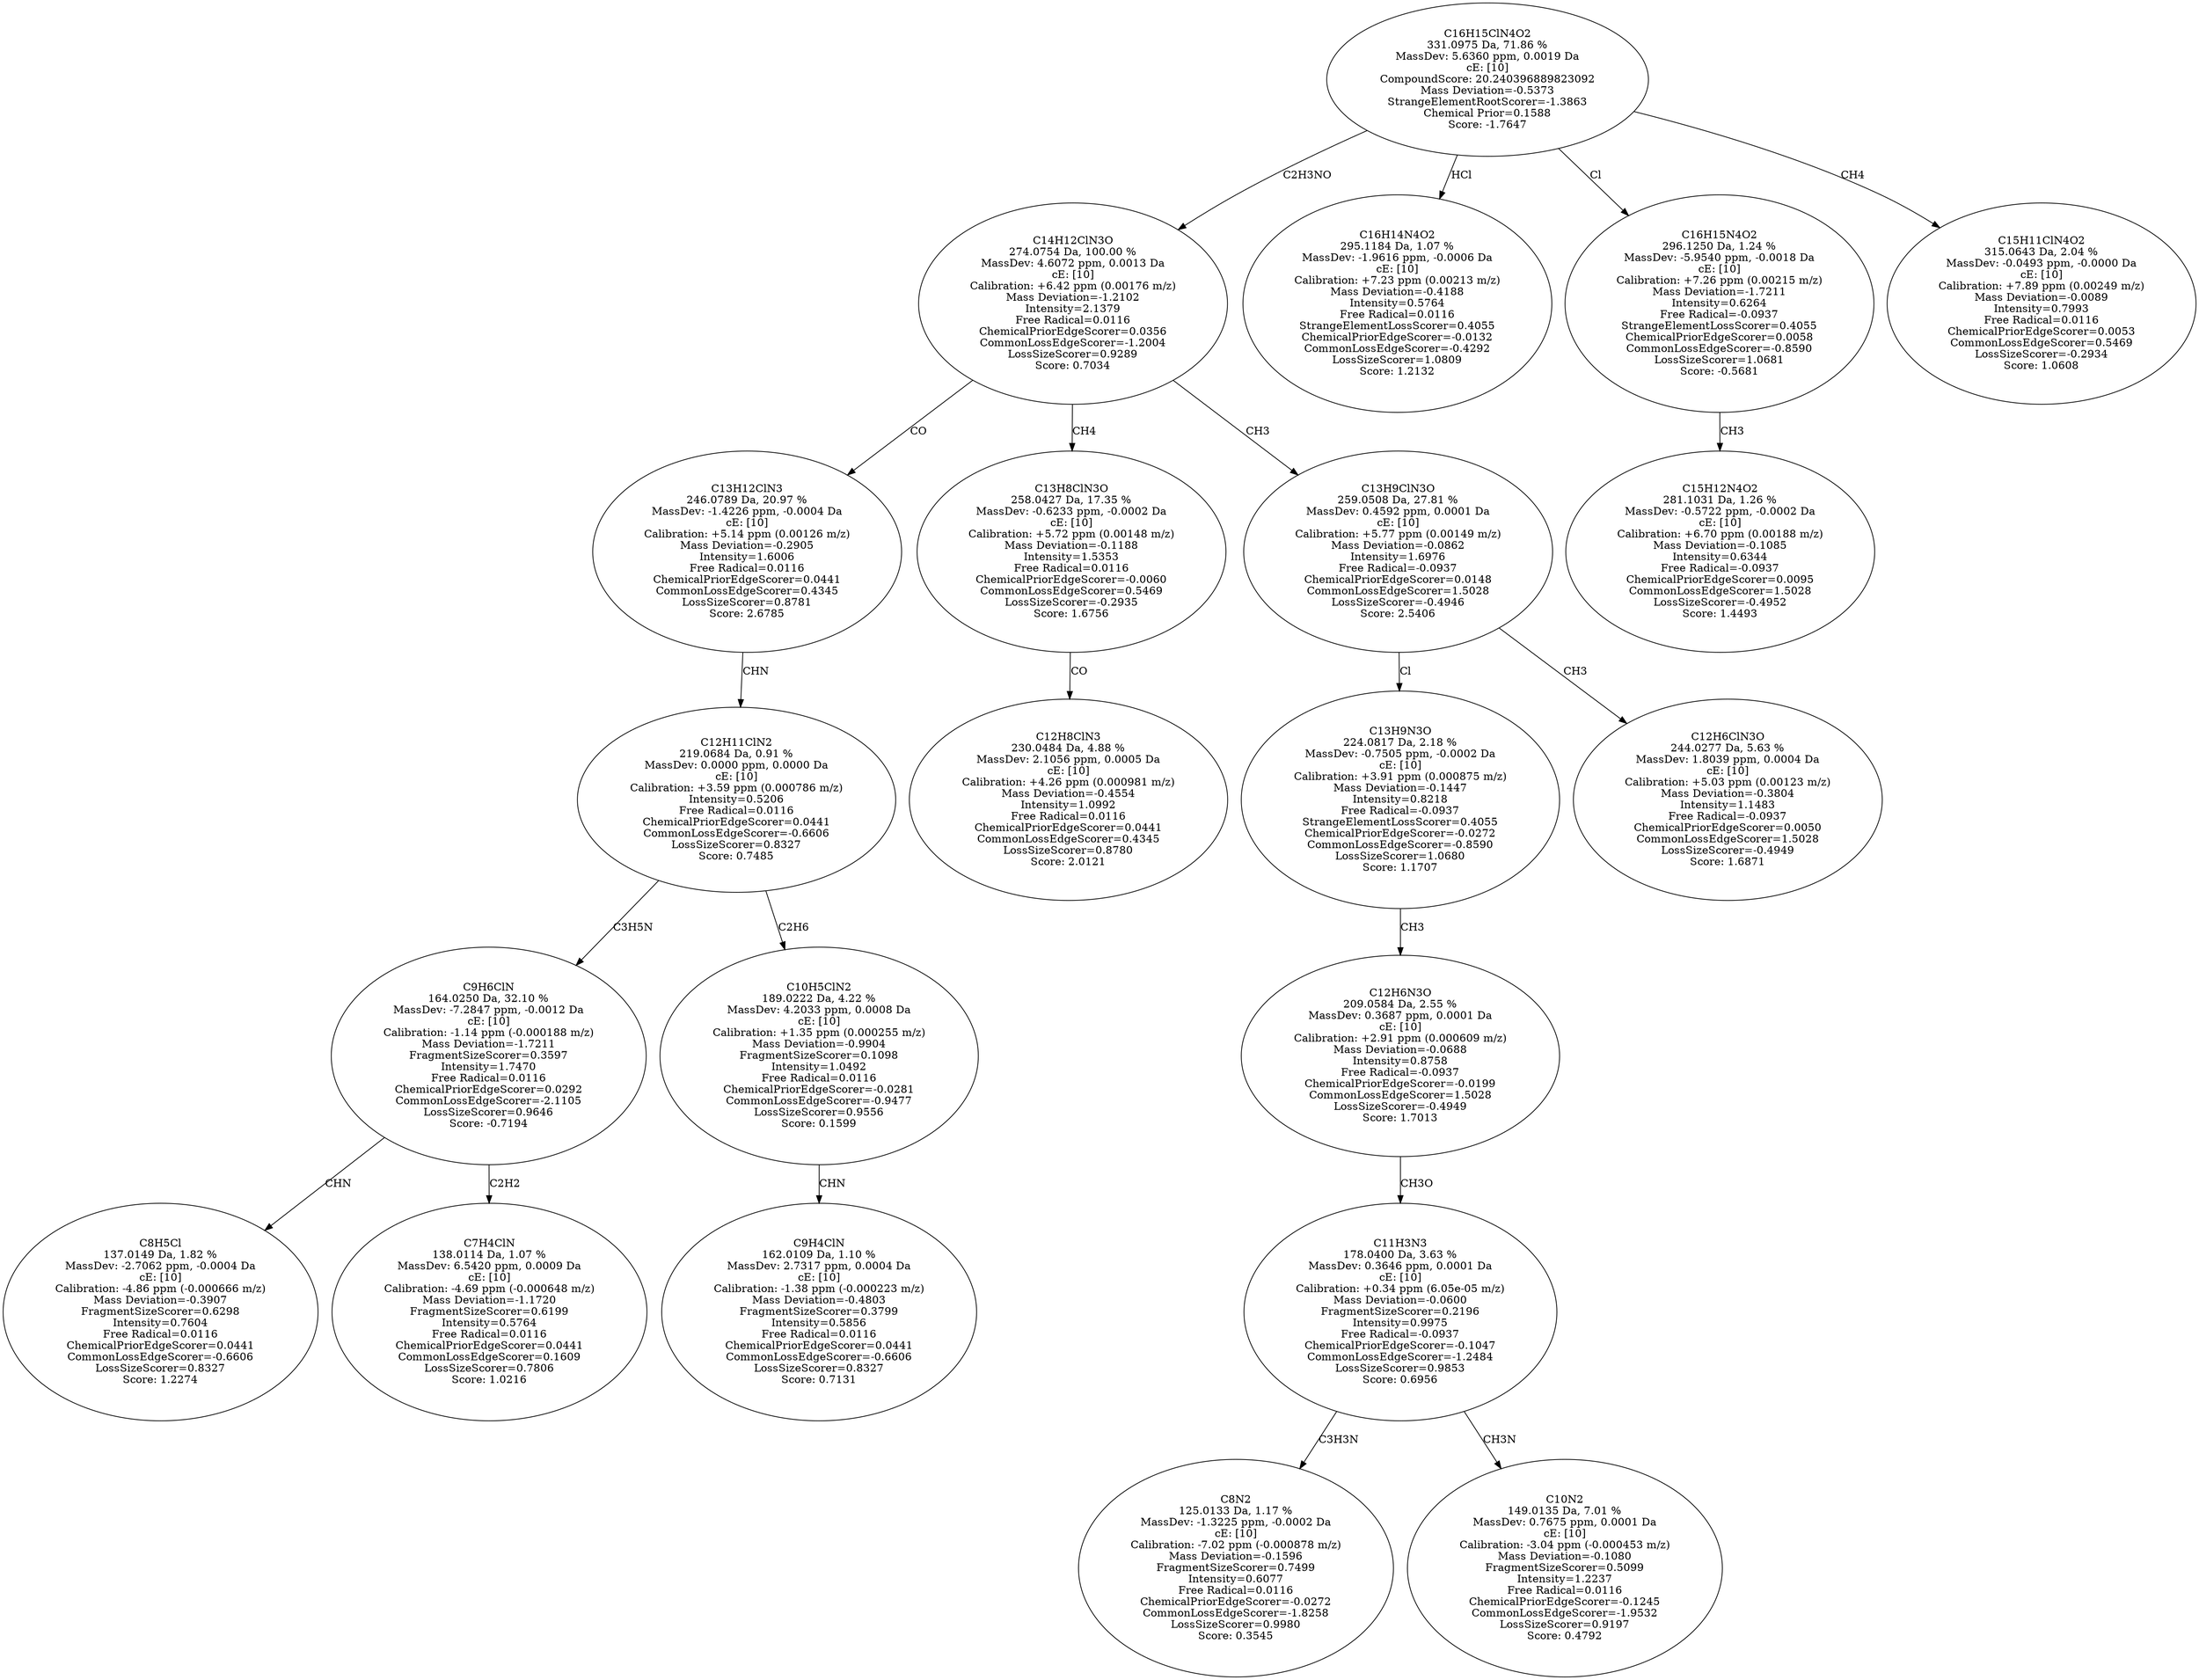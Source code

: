 strict digraph {
v1 [label="C8H5Cl\n137.0149 Da, 1.82 %\nMassDev: -2.7062 ppm, -0.0004 Da\ncE: [10]\nCalibration: -4.86 ppm (-0.000666 m/z)\nMass Deviation=-0.3907\nFragmentSizeScorer=0.6298\nIntensity=0.7604\nFree Radical=0.0116\nChemicalPriorEdgeScorer=0.0441\nCommonLossEdgeScorer=-0.6606\nLossSizeScorer=0.8327\nScore: 1.2274"];
v2 [label="C7H4ClN\n138.0114 Da, 1.07 %\nMassDev: 6.5420 ppm, 0.0009 Da\ncE: [10]\nCalibration: -4.69 ppm (-0.000648 m/z)\nMass Deviation=-1.1720\nFragmentSizeScorer=0.6199\nIntensity=0.5764\nFree Radical=0.0116\nChemicalPriorEdgeScorer=0.0441\nCommonLossEdgeScorer=0.1609\nLossSizeScorer=0.7806\nScore: 1.0216"];
v3 [label="C9H6ClN\n164.0250 Da, 32.10 %\nMassDev: -7.2847 ppm, -0.0012 Da\ncE: [10]\nCalibration: -1.14 ppm (-0.000188 m/z)\nMass Deviation=-1.7211\nFragmentSizeScorer=0.3597\nIntensity=1.7470\nFree Radical=0.0116\nChemicalPriorEdgeScorer=0.0292\nCommonLossEdgeScorer=-2.1105\nLossSizeScorer=0.9646\nScore: -0.7194"];
v4 [label="C9H4ClN\n162.0109 Da, 1.10 %\nMassDev: 2.7317 ppm, 0.0004 Da\ncE: [10]\nCalibration: -1.38 ppm (-0.000223 m/z)\nMass Deviation=-0.4803\nFragmentSizeScorer=0.3799\nIntensity=0.5856\nFree Radical=0.0116\nChemicalPriorEdgeScorer=0.0441\nCommonLossEdgeScorer=-0.6606\nLossSizeScorer=0.8327\nScore: 0.7131"];
v5 [label="C10H5ClN2\n189.0222 Da, 4.22 %\nMassDev: 4.2033 ppm, 0.0008 Da\ncE: [10]\nCalibration: +1.35 ppm (0.000255 m/z)\nMass Deviation=-0.9904\nFragmentSizeScorer=0.1098\nIntensity=1.0492\nFree Radical=0.0116\nChemicalPriorEdgeScorer=-0.0281\nCommonLossEdgeScorer=-0.9477\nLossSizeScorer=0.9556\nScore: 0.1599"];
v6 [label="C12H11ClN2\n219.0684 Da, 0.91 %\nMassDev: 0.0000 ppm, 0.0000 Da\ncE: [10]\nCalibration: +3.59 ppm (0.000786 m/z)\nIntensity=0.5206\nFree Radical=0.0116\nChemicalPriorEdgeScorer=0.0441\nCommonLossEdgeScorer=-0.6606\nLossSizeScorer=0.8327\nScore: 0.7485"];
v7 [label="C13H12ClN3\n246.0789 Da, 20.97 %\nMassDev: -1.4226 ppm, -0.0004 Da\ncE: [10]\nCalibration: +5.14 ppm (0.00126 m/z)\nMass Deviation=-0.2905\nIntensity=1.6006\nFree Radical=0.0116\nChemicalPriorEdgeScorer=0.0441\nCommonLossEdgeScorer=0.4345\nLossSizeScorer=0.8781\nScore: 2.6785"];
v8 [label="C12H8ClN3\n230.0484 Da, 4.88 %\nMassDev: 2.1056 ppm, 0.0005 Da\ncE: [10]\nCalibration: +4.26 ppm (0.000981 m/z)\nMass Deviation=-0.4554\nIntensity=1.0992\nFree Radical=0.0116\nChemicalPriorEdgeScorer=0.0441\nCommonLossEdgeScorer=0.4345\nLossSizeScorer=0.8780\nScore: 2.0121"];
v9 [label="C13H8ClN3O\n258.0427 Da, 17.35 %\nMassDev: -0.6233 ppm, -0.0002 Da\ncE: [10]\nCalibration: +5.72 ppm (0.00148 m/z)\nMass Deviation=-0.1188\nIntensity=1.5353\nFree Radical=0.0116\nChemicalPriorEdgeScorer=-0.0060\nCommonLossEdgeScorer=0.5469\nLossSizeScorer=-0.2935\nScore: 1.6756"];
v10 [label="C8N2\n125.0133 Da, 1.17 %\nMassDev: -1.3225 ppm, -0.0002 Da\ncE: [10]\nCalibration: -7.02 ppm (-0.000878 m/z)\nMass Deviation=-0.1596\nFragmentSizeScorer=0.7499\nIntensity=0.6077\nFree Radical=0.0116\nChemicalPriorEdgeScorer=-0.0272\nCommonLossEdgeScorer=-1.8258\nLossSizeScorer=0.9980\nScore: 0.3545"];
v11 [label="C10N2\n149.0135 Da, 7.01 %\nMassDev: 0.7675 ppm, 0.0001 Da\ncE: [10]\nCalibration: -3.04 ppm (-0.000453 m/z)\nMass Deviation=-0.1080\nFragmentSizeScorer=0.5099\nIntensity=1.2237\nFree Radical=0.0116\nChemicalPriorEdgeScorer=-0.1245\nCommonLossEdgeScorer=-1.9532\nLossSizeScorer=0.9197\nScore: 0.4792"];
v12 [label="C11H3N3\n178.0400 Da, 3.63 %\nMassDev: 0.3646 ppm, 0.0001 Da\ncE: [10]\nCalibration: +0.34 ppm (6.05e-05 m/z)\nMass Deviation=-0.0600\nFragmentSizeScorer=0.2196\nIntensity=0.9975\nFree Radical=-0.0937\nChemicalPriorEdgeScorer=-0.1047\nCommonLossEdgeScorer=-1.2484\nLossSizeScorer=0.9853\nScore: 0.6956"];
v13 [label="C12H6N3O\n209.0584 Da, 2.55 %\nMassDev: 0.3687 ppm, 0.0001 Da\ncE: [10]\nCalibration: +2.91 ppm (0.000609 m/z)\nMass Deviation=-0.0688\nIntensity=0.8758\nFree Radical=-0.0937\nChemicalPriorEdgeScorer=-0.0199\nCommonLossEdgeScorer=1.5028\nLossSizeScorer=-0.4949\nScore: 1.7013"];
v14 [label="C13H9N3O\n224.0817 Da, 2.18 %\nMassDev: -0.7505 ppm, -0.0002 Da\ncE: [10]\nCalibration: +3.91 ppm (0.000875 m/z)\nMass Deviation=-0.1447\nIntensity=0.8218\nFree Radical=-0.0937\nStrangeElementLossScorer=0.4055\nChemicalPriorEdgeScorer=-0.0272\nCommonLossEdgeScorer=-0.8590\nLossSizeScorer=1.0680\nScore: 1.1707"];
v15 [label="C12H6ClN3O\n244.0277 Da, 5.63 %\nMassDev: 1.8039 ppm, 0.0004 Da\ncE: [10]\nCalibration: +5.03 ppm (0.00123 m/z)\nMass Deviation=-0.3804\nIntensity=1.1483\nFree Radical=-0.0937\nChemicalPriorEdgeScorer=0.0050\nCommonLossEdgeScorer=1.5028\nLossSizeScorer=-0.4949\nScore: 1.6871"];
v16 [label="C13H9ClN3O\n259.0508 Da, 27.81 %\nMassDev: 0.4592 ppm, 0.0001 Da\ncE: [10]\nCalibration: +5.77 ppm (0.00149 m/z)\nMass Deviation=-0.0862\nIntensity=1.6976\nFree Radical=-0.0937\nChemicalPriorEdgeScorer=0.0148\nCommonLossEdgeScorer=1.5028\nLossSizeScorer=-0.4946\nScore: 2.5406"];
v17 [label="C14H12ClN3O\n274.0754 Da, 100.00 %\nMassDev: 4.6072 ppm, 0.0013 Da\ncE: [10]\nCalibration: +6.42 ppm (0.00176 m/z)\nMass Deviation=-1.2102\nIntensity=2.1379\nFree Radical=0.0116\nChemicalPriorEdgeScorer=0.0356\nCommonLossEdgeScorer=-1.2004\nLossSizeScorer=0.9289\nScore: 0.7034"];
v18 [label="C16H14N4O2\n295.1184 Da, 1.07 %\nMassDev: -1.9616 ppm, -0.0006 Da\ncE: [10]\nCalibration: +7.23 ppm (0.00213 m/z)\nMass Deviation=-0.4188\nIntensity=0.5764\nFree Radical=0.0116\nStrangeElementLossScorer=0.4055\nChemicalPriorEdgeScorer=-0.0132\nCommonLossEdgeScorer=-0.4292\nLossSizeScorer=1.0809\nScore: 1.2132"];
v19 [label="C15H12N4O2\n281.1031 Da, 1.26 %\nMassDev: -0.5722 ppm, -0.0002 Da\ncE: [10]\nCalibration: +6.70 ppm (0.00188 m/z)\nMass Deviation=-0.1085\nIntensity=0.6344\nFree Radical=-0.0937\nChemicalPriorEdgeScorer=0.0095\nCommonLossEdgeScorer=1.5028\nLossSizeScorer=-0.4952\nScore: 1.4493"];
v20 [label="C16H15N4O2\n296.1250 Da, 1.24 %\nMassDev: -5.9540 ppm, -0.0018 Da\ncE: [10]\nCalibration: +7.26 ppm (0.00215 m/z)\nMass Deviation=-1.7211\nIntensity=0.6264\nFree Radical=-0.0937\nStrangeElementLossScorer=0.4055\nChemicalPriorEdgeScorer=0.0058\nCommonLossEdgeScorer=-0.8590\nLossSizeScorer=1.0681\nScore: -0.5681"];
v21 [label="C15H11ClN4O2\n315.0643 Da, 2.04 %\nMassDev: -0.0493 ppm, -0.0000 Da\ncE: [10]\nCalibration: +7.89 ppm (0.00249 m/z)\nMass Deviation=-0.0089\nIntensity=0.7993\nFree Radical=0.0116\nChemicalPriorEdgeScorer=0.0053\nCommonLossEdgeScorer=0.5469\nLossSizeScorer=-0.2934\nScore: 1.0608"];
v22 [label="C16H15ClN4O2\n331.0975 Da, 71.86 %\nMassDev: 5.6360 ppm, 0.0019 Da\ncE: [10]\nCompoundScore: 20.240396889823092\nMass Deviation=-0.5373\nStrangeElementRootScorer=-1.3863\nChemical Prior=0.1588\nScore: -1.7647"];
v3 -> v1 [label="CHN"];
v3 -> v2 [label="C2H2"];
v6 -> v3 [label="C3H5N"];
v5 -> v4 [label="CHN"];
v6 -> v5 [label="C2H6"];
v7 -> v6 [label="CHN"];
v17 -> v7 [label="CO"];
v9 -> v8 [label="CO"];
v17 -> v9 [label="CH4"];
v12 -> v10 [label="C3H3N"];
v12 -> v11 [label="CH3N"];
v13 -> v12 [label="CH3O"];
v14 -> v13 [label="CH3"];
v16 -> v14 [label="Cl"];
v16 -> v15 [label="CH3"];
v17 -> v16 [label="CH3"];
v22 -> v17 [label="C2H3NO"];
v22 -> v18 [label="HCl"];
v20 -> v19 [label="CH3"];
v22 -> v20 [label="Cl"];
v22 -> v21 [label="CH4"];
}